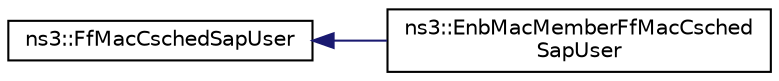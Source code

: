 digraph "Graphical Class Hierarchy"
{
 // LATEX_PDF_SIZE
  edge [fontname="Helvetica",fontsize="10",labelfontname="Helvetica",labelfontsize="10"];
  node [fontname="Helvetica",fontsize="10",shape=record];
  rankdir="LR";
  Node0 [label="ns3::FfMacCschedSapUser",height=0.2,width=0.4,color="black", fillcolor="white", style="filled",URL="$classns3_1_1_ff_mac_csched_sap_user.html",tooltip="FfMacCschedSapUser class."];
  Node0 -> Node1 [dir="back",color="midnightblue",fontsize="10",style="solid",fontname="Helvetica"];
  Node1 [label="ns3::EnbMacMemberFfMacCsched\lSapUser",height=0.2,width=0.4,color="black", fillcolor="white", style="filled",URL="$classns3_1_1_enb_mac_member_ff_mac_csched_sap_user.html",tooltip="EnbMacMemberFfMacCschedSapUser class."];
}
